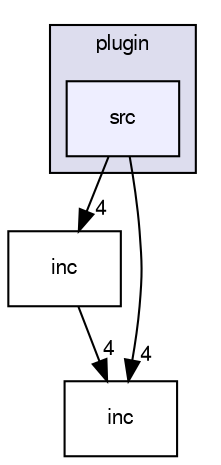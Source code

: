digraph "src" {
  compound=true
  node [ fontsize="10", fontname="FreeSans"];
  edge [ labelfontsize="10", labelfontname="FreeSans"];
  subgraph clusterdir_b4c3aec6cd8f28418150dce663061cfa {
    graph [ bgcolor="#ddddee", pencolor="black", label="plugin" fontname="FreeSans", fontsize="10", URL="dir_b4c3aec6cd8f28418150dce663061cfa.html"]
  dir_e5c39bd51a803044aa486678acd3aea1 [shape=box, label="src", style="filled", fillcolor="#eeeeff", pencolor="black", URL="dir_e5c39bd51a803044aa486678acd3aea1.html"];
  }
  dir_b58d0ee721b2087e51cb0bcc78a10465 [shape=box label="inc" URL="dir_b58d0ee721b2087e51cb0bcc78a10465.html"];
  dir_bfccd401955b95cf8c75461437045ac0 [shape=box label="inc" URL="dir_bfccd401955b95cf8c75461437045ac0.html"];
  dir_e5c39bd51a803044aa486678acd3aea1->dir_b58d0ee721b2087e51cb0bcc78a10465 [headlabel="4", labeldistance=1.5 headhref="dir_000003_000004.html"];
  dir_e5c39bd51a803044aa486678acd3aea1->dir_bfccd401955b95cf8c75461437045ac0 [headlabel="4", labeldistance=1.5 headhref="dir_000003_000000.html"];
  dir_b58d0ee721b2087e51cb0bcc78a10465->dir_bfccd401955b95cf8c75461437045ac0 [headlabel="4", labeldistance=1.5 headhref="dir_000004_000000.html"];
}
